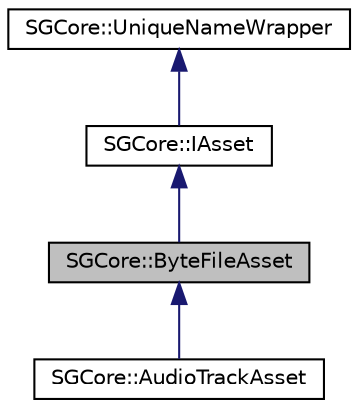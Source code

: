 digraph "SGCore::ByteFileAsset"
{
 // LATEX_PDF_SIZE
  edge [fontname="Helvetica",fontsize="10",labelfontname="Helvetica",labelfontsize="10"];
  node [fontname="Helvetica",fontsize="10",shape=record];
  Node1 [label="SGCore::ByteFileAsset",height=0.2,width=0.4,color="black", fillcolor="grey75", style="filled", fontcolor="black",tooltip=" "];
  Node2 -> Node1 [dir="back",color="midnightblue",fontsize="10",style="solid"];
  Node2 [label="SGCore::IAsset",height=0.2,width=0.4,color="black", fillcolor="white", style="filled",URL="$classSGCore_1_1IAsset.html",tooltip=" "];
  Node3 -> Node2 [dir="back",color="midnightblue",fontsize="10",style="solid"];
  Node3 [label="SGCore::UniqueNameWrapper",height=0.2,width=0.4,color="black", fillcolor="white", style="filled",URL="$classSGCore_1_1UniqueNameWrapper.html",tooltip=" "];
  Node1 -> Node4 [dir="back",color="midnightblue",fontsize="10",style="solid"];
  Node4 [label="SGCore::AudioTrackAsset",height=0.2,width=0.4,color="black", fillcolor="white", style="filled",URL="$structSGCore_1_1AudioTrackAsset.html",tooltip=" "];
}
